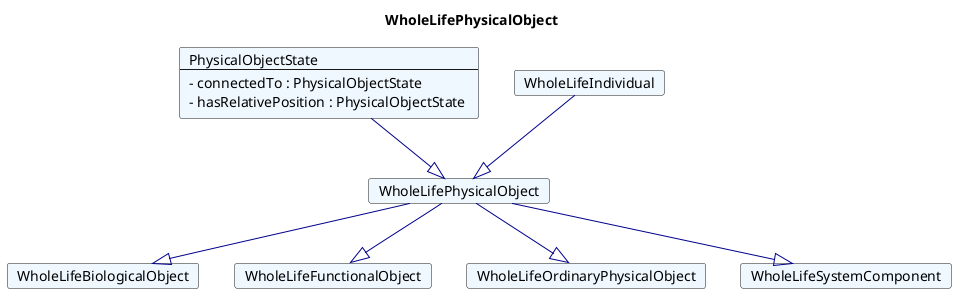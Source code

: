 @startuml
Title WholeLifePhysicalObject 

Card WholeLifePhysicalObject #F0F8FF [
WholeLifePhysicalObject
]
Card PhysicalObjectState #F0F8FF [
PhysicalObjectState
----
- connectedTo : PhysicalObjectState 
- hasRelativePosition : PhysicalObjectState 
]
PhysicalObjectState --|> WholeLifePhysicalObject  #00008B 
Card WholeLifeIndividual #F0F8FF [
WholeLifeIndividual
]
WholeLifeIndividual --|> WholeLifePhysicalObject  #00008B 
Card WholeLifeBiologicalObject #F0F8FF [
WholeLifeBiologicalObject
]
WholeLifePhysicalObject --|> WholeLifeBiologicalObject  #00008B 
Card WholeLifeFunctionalObject #F0F8FF [
WholeLifeFunctionalObject
]
WholeLifePhysicalObject --|> WholeLifeFunctionalObject  #00008B 
Card WholeLifeOrdinaryPhysicalObject #F0F8FF [
WholeLifeOrdinaryPhysicalObject
]
WholeLifePhysicalObject --|> WholeLifeOrdinaryPhysicalObject  #00008B 
Card WholeLifeSystemComponent #F0F8FF [
WholeLifeSystemComponent
]
WholeLifePhysicalObject --|> WholeLifeSystemComponent  #00008B 
@enduml